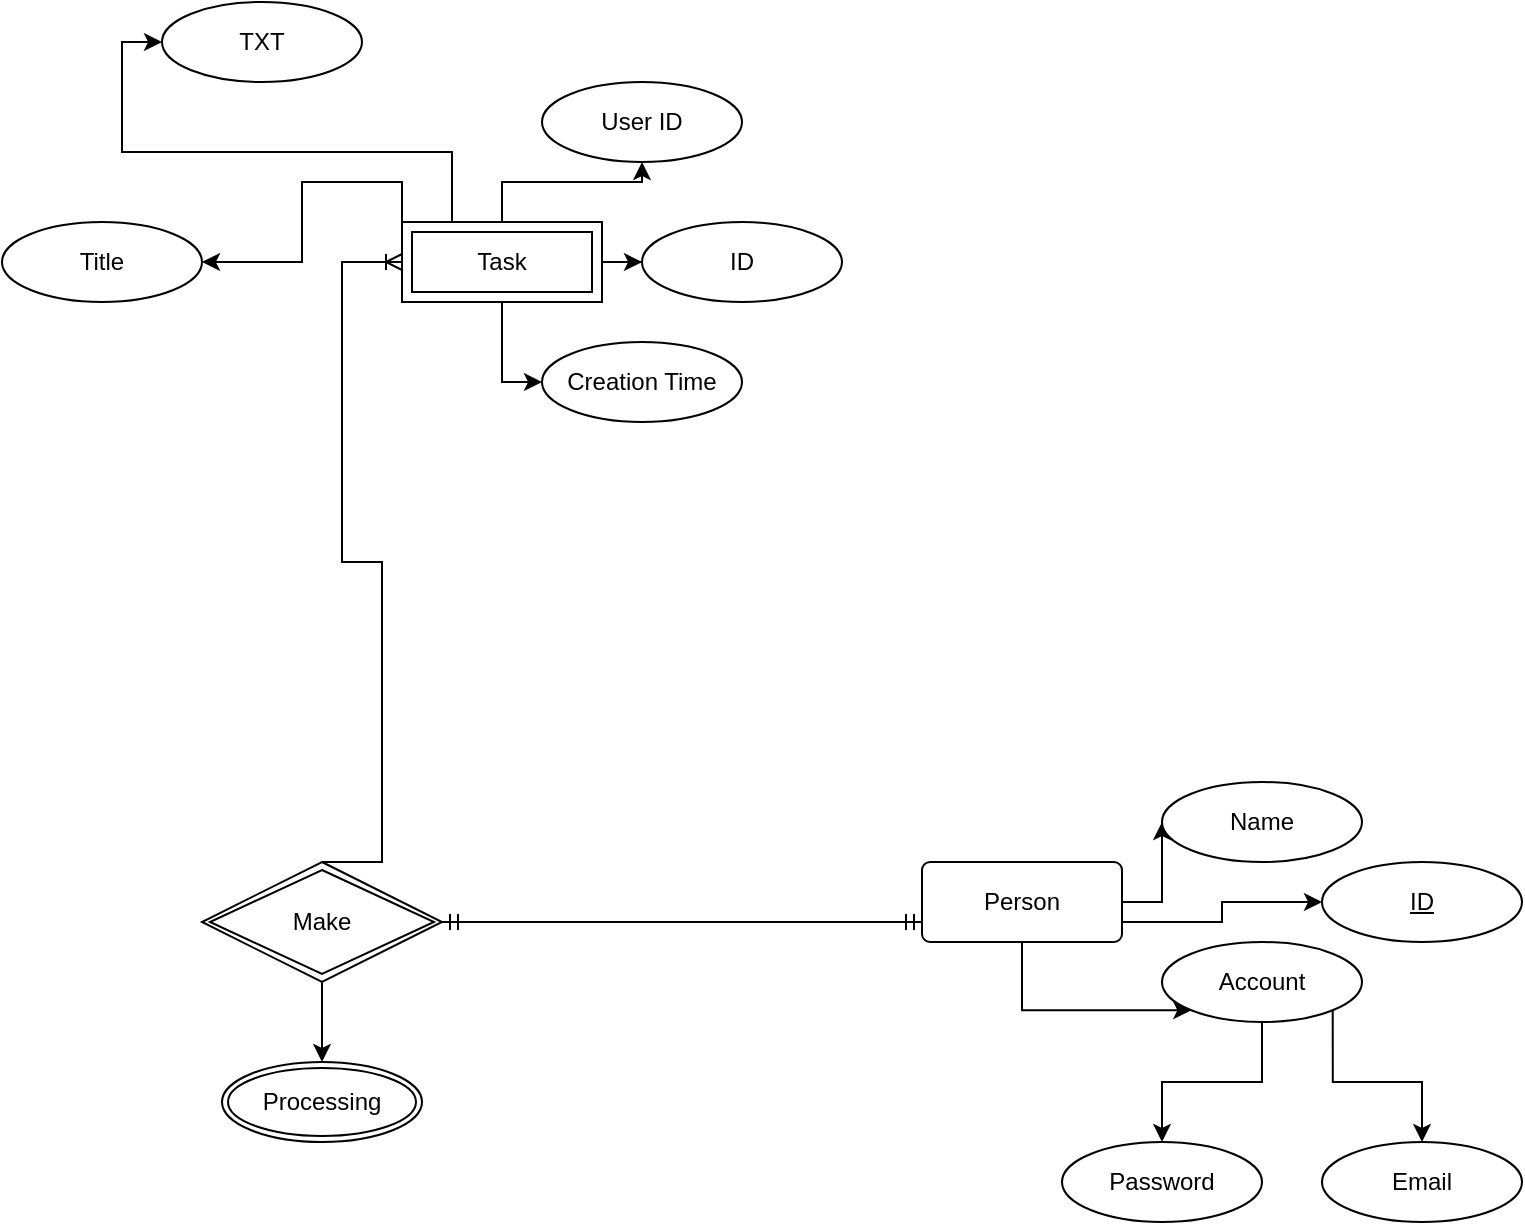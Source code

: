 <mxfile version="26.0.11">
  <diagram id="R2lEEEUBdFMjLlhIrx00" name="Page-1">
    <mxGraphModel dx="1434" dy="780" grid="1" gridSize="10" guides="1" tooltips="1" connect="1" arrows="1" fold="1" page="1" pageScale="1" pageWidth="850" pageHeight="1100" math="0" shadow="0" extFonts="Permanent Marker^https://fonts.googleapis.com/css?family=Permanent+Marker">
      <root>
        <mxCell id="0" />
        <mxCell id="1" parent="0" />
        <mxCell id="4NpsqZ_ejs6OjjV2Qtw8-28" style="edgeStyle=orthogonalEdgeStyle;rounded=0;orthogonalLoop=1;jettySize=auto;html=1;exitX=0;exitY=0;exitDx=0;exitDy=0;" edge="1" parent="1" source="4NpsqZ_ejs6OjjV2Qtw8-9" target="4NpsqZ_ejs6OjjV2Qtw8-23">
          <mxGeometry relative="1" as="geometry" />
        </mxCell>
        <mxCell id="4NpsqZ_ejs6OjjV2Qtw8-29" style="edgeStyle=orthogonalEdgeStyle;rounded=0;orthogonalLoop=1;jettySize=auto;html=1;exitX=0.25;exitY=0;exitDx=0;exitDy=0;entryX=0;entryY=0.5;entryDx=0;entryDy=0;" edge="1" parent="1" source="4NpsqZ_ejs6OjjV2Qtw8-9" target="4NpsqZ_ejs6OjjV2Qtw8-24">
          <mxGeometry relative="1" as="geometry" />
        </mxCell>
        <mxCell id="4NpsqZ_ejs6OjjV2Qtw8-31" value="" style="edgeStyle=orthogonalEdgeStyle;rounded=0;orthogonalLoop=1;jettySize=auto;html=1;" edge="1" parent="1" source="4NpsqZ_ejs6OjjV2Qtw8-9" target="4NpsqZ_ejs6OjjV2Qtw8-26">
          <mxGeometry relative="1" as="geometry" />
        </mxCell>
        <mxCell id="4NpsqZ_ejs6OjjV2Qtw8-32" value="" style="edgeStyle=orthogonalEdgeStyle;rounded=0;orthogonalLoop=1;jettySize=auto;html=1;" edge="1" parent="1" source="4NpsqZ_ejs6OjjV2Qtw8-9" target="4NpsqZ_ejs6OjjV2Qtw8-27">
          <mxGeometry relative="1" as="geometry">
            <Array as="points">
              <mxPoint x="290" y="240" />
            </Array>
          </mxGeometry>
        </mxCell>
        <mxCell id="4NpsqZ_ejs6OjjV2Qtw8-37" value="" style="edgeStyle=orthogonalEdgeStyle;rounded=0;orthogonalLoop=1;jettySize=auto;html=1;" edge="1" parent="1" source="4NpsqZ_ejs6OjjV2Qtw8-9" target="4NpsqZ_ejs6OjjV2Qtw8-36">
          <mxGeometry relative="1" as="geometry" />
        </mxCell>
        <mxCell id="4NpsqZ_ejs6OjjV2Qtw8-9" value="Task" style="shape=ext;margin=3;double=1;whiteSpace=wrap;html=1;align=center;" vertex="1" parent="1">
          <mxGeometry x="240" y="160" width="100" height="40" as="geometry" />
        </mxCell>
        <mxCell id="4NpsqZ_ejs6OjjV2Qtw8-20" style="edgeStyle=orthogonalEdgeStyle;rounded=0;orthogonalLoop=1;jettySize=auto;html=1;" edge="1" parent="1" source="4NpsqZ_ejs6OjjV2Qtw8-10" target="4NpsqZ_ejs6OjjV2Qtw8-19">
          <mxGeometry relative="1" as="geometry">
            <mxPoint x="550" y="440" as="targetPoint" />
          </mxGeometry>
        </mxCell>
        <mxCell id="4NpsqZ_ejs6OjjV2Qtw8-21" style="edgeStyle=orthogonalEdgeStyle;rounded=0;orthogonalLoop=1;jettySize=auto;html=1;exitX=1;exitY=0.75;exitDx=0;exitDy=0;" edge="1" parent="1" source="4NpsqZ_ejs6OjjV2Qtw8-10" target="4NpsqZ_ejs6OjjV2Qtw8-17">
          <mxGeometry relative="1" as="geometry" />
        </mxCell>
        <mxCell id="4NpsqZ_ejs6OjjV2Qtw8-22" style="edgeStyle=orthogonalEdgeStyle;rounded=0;orthogonalLoop=1;jettySize=auto;html=1;exitX=0.5;exitY=1;exitDx=0;exitDy=0;entryX=0;entryY=1;entryDx=0;entryDy=0;" edge="1" parent="1" source="4NpsqZ_ejs6OjjV2Qtw8-10" target="4NpsqZ_ejs6OjjV2Qtw8-18">
          <mxGeometry relative="1" as="geometry" />
        </mxCell>
        <mxCell id="4NpsqZ_ejs6OjjV2Qtw8-10" value="Person" style="rounded=1;arcSize=10;whiteSpace=wrap;html=1;align=center;" vertex="1" parent="1">
          <mxGeometry x="500" y="480" width="100" height="40" as="geometry" />
        </mxCell>
        <mxCell id="4NpsqZ_ejs6OjjV2Qtw8-35" style="edgeStyle=orthogonalEdgeStyle;rounded=0;orthogonalLoop=1;jettySize=auto;html=1;exitX=0.5;exitY=1;exitDx=0;exitDy=0;entryX=0.5;entryY=0;entryDx=0;entryDy=0;" edge="1" parent="1" source="4NpsqZ_ejs6OjjV2Qtw8-13" target="4NpsqZ_ejs6OjjV2Qtw8-34">
          <mxGeometry relative="1" as="geometry" />
        </mxCell>
        <mxCell id="4NpsqZ_ejs6OjjV2Qtw8-13" value="Make" style="shape=rhombus;double=1;perimeter=rhombusPerimeter;whiteSpace=wrap;html=1;align=center;" vertex="1" parent="1">
          <mxGeometry x="140" y="480" width="120" height="60" as="geometry" />
        </mxCell>
        <mxCell id="4NpsqZ_ejs6OjjV2Qtw8-14" value="" style="edgeStyle=entityRelationEdgeStyle;fontSize=12;html=1;endArrow=ERoneToMany;rounded=0;exitX=0.5;exitY=0;exitDx=0;exitDy=0;" edge="1" parent="1" source="4NpsqZ_ejs6OjjV2Qtw8-13" target="4NpsqZ_ejs6OjjV2Qtw8-9">
          <mxGeometry width="100" height="100" relative="1" as="geometry">
            <mxPoint x="370" y="450" as="sourcePoint" />
            <mxPoint x="270" y="200" as="targetPoint" />
          </mxGeometry>
        </mxCell>
        <mxCell id="4NpsqZ_ejs6OjjV2Qtw8-15" value="" style="edgeStyle=entityRelationEdgeStyle;fontSize=12;html=1;endArrow=ERmandOne;startArrow=ERmandOne;rounded=0;exitX=1;exitY=0.5;exitDx=0;exitDy=0;entryX=0;entryY=0.75;entryDx=0;entryDy=0;" edge="1" parent="1" source="4NpsqZ_ejs6OjjV2Qtw8-13" target="4NpsqZ_ejs6OjjV2Qtw8-10">
          <mxGeometry width="100" height="100" relative="1" as="geometry">
            <mxPoint x="370" y="450" as="sourcePoint" />
            <mxPoint x="470" y="350" as="targetPoint" />
          </mxGeometry>
        </mxCell>
        <mxCell id="4NpsqZ_ejs6OjjV2Qtw8-17" value="ID" style="ellipse;whiteSpace=wrap;html=1;align=center;fontStyle=4;" vertex="1" parent="1">
          <mxGeometry x="700" y="480" width="100" height="40" as="geometry" />
        </mxCell>
        <mxCell id="4NpsqZ_ejs6OjjV2Qtw8-40" value="" style="edgeStyle=orthogonalEdgeStyle;rounded=0;orthogonalLoop=1;jettySize=auto;html=1;" edge="1" parent="1" source="4NpsqZ_ejs6OjjV2Qtw8-18" target="4NpsqZ_ejs6OjjV2Qtw8-39">
          <mxGeometry relative="1" as="geometry" />
        </mxCell>
        <mxCell id="4NpsqZ_ejs6OjjV2Qtw8-42" style="edgeStyle=orthogonalEdgeStyle;rounded=0;orthogonalLoop=1;jettySize=auto;html=1;exitX=1;exitY=1;exitDx=0;exitDy=0;entryX=0.5;entryY=0;entryDx=0;entryDy=0;" edge="1" parent="1" source="4NpsqZ_ejs6OjjV2Qtw8-18" target="4NpsqZ_ejs6OjjV2Qtw8-38">
          <mxGeometry relative="1" as="geometry" />
        </mxCell>
        <mxCell id="4NpsqZ_ejs6OjjV2Qtw8-18" value="Account" style="ellipse;whiteSpace=wrap;html=1;align=center;" vertex="1" parent="1">
          <mxGeometry x="620" y="520" width="100" height="40" as="geometry" />
        </mxCell>
        <mxCell id="4NpsqZ_ejs6OjjV2Qtw8-19" value="Name" style="ellipse;whiteSpace=wrap;html=1;align=center;" vertex="1" parent="1">
          <mxGeometry x="620" y="440" width="100" height="40" as="geometry" />
        </mxCell>
        <mxCell id="4NpsqZ_ejs6OjjV2Qtw8-23" value="Title" style="ellipse;whiteSpace=wrap;html=1;align=center;" vertex="1" parent="1">
          <mxGeometry x="40" y="160" width="100" height="40" as="geometry" />
        </mxCell>
        <mxCell id="4NpsqZ_ejs6OjjV2Qtw8-24" value="TXT" style="ellipse;whiteSpace=wrap;html=1;align=center;" vertex="1" parent="1">
          <mxGeometry x="120" y="50" width="100" height="40" as="geometry" />
        </mxCell>
        <mxCell id="4NpsqZ_ejs6OjjV2Qtw8-26" value="ID" style="ellipse;whiteSpace=wrap;html=1;align=center;" vertex="1" parent="1">
          <mxGeometry x="360" y="160" width="100" height="40" as="geometry" />
        </mxCell>
        <mxCell id="4NpsqZ_ejs6OjjV2Qtw8-27" value="Creation Time" style="ellipse;whiteSpace=wrap;html=1;align=center;" vertex="1" parent="1">
          <mxGeometry x="310" y="220" width="100" height="40" as="geometry" />
        </mxCell>
        <mxCell id="4NpsqZ_ejs6OjjV2Qtw8-34" value="Processing" style="ellipse;shape=doubleEllipse;margin=3;whiteSpace=wrap;html=1;align=center;" vertex="1" parent="1">
          <mxGeometry x="150" y="580" width="100" height="40" as="geometry" />
        </mxCell>
        <mxCell id="4NpsqZ_ejs6OjjV2Qtw8-36" value="User ID" style="ellipse;whiteSpace=wrap;html=1;align=center;" vertex="1" parent="1">
          <mxGeometry x="310" y="90" width="100" height="40" as="geometry" />
        </mxCell>
        <mxCell id="4NpsqZ_ejs6OjjV2Qtw8-38" value="Email" style="ellipse;whiteSpace=wrap;html=1;align=center;" vertex="1" parent="1">
          <mxGeometry x="700" y="620" width="100" height="40" as="geometry" />
        </mxCell>
        <mxCell id="4NpsqZ_ejs6OjjV2Qtw8-39" value="Password" style="ellipse;whiteSpace=wrap;html=1;align=center;" vertex="1" parent="1">
          <mxGeometry x="570" y="620" width="100" height="40" as="geometry" />
        </mxCell>
      </root>
    </mxGraphModel>
  </diagram>
</mxfile>
